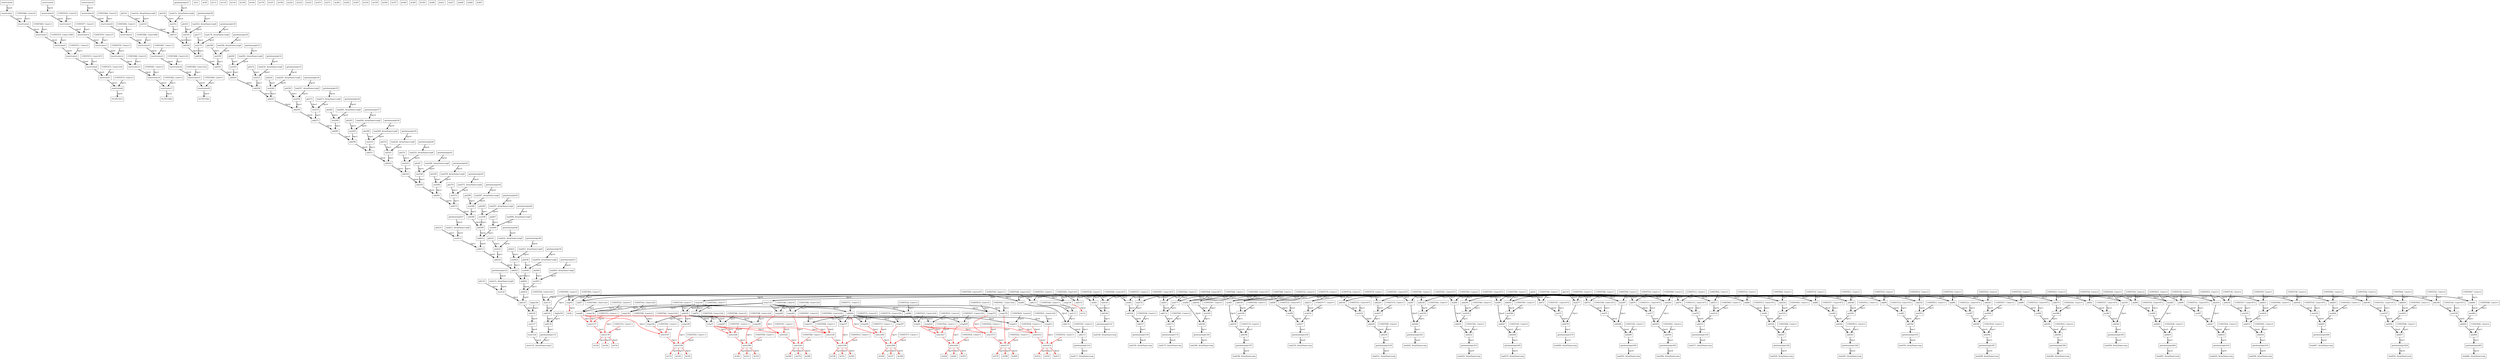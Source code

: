 Digraph G {
insertvalue0[label = "insertvalue0", shape = box, color = black];
insertvalue1[label = "insertvalue1", shape = box, color = black];
insertvalue2[label = "insertvalue2", shape = box, color = black];
insertvalue3[label = "insertvalue3", shape = box, color = black];
insertvalue4[label = "insertvalue4", shape = box, color = black];
insertvalue5[label = "insertvalue5", shape = box, color = black];
insertvalue6[label = "insertvalue6", shape = box, color = black];
insertvalue7[label = "insertvalue7", shape = box, color = black];
insertvalue8[label = "insertvalue8", shape = box, color = black];
insertvalue9[label = "insertvalue9", shape = box, color = black];
insertvalue10[label = "insertvalue10", shape = box, color = black];
insertvalue11[label = "insertvalue11", shape = box, color = black];
insertvalue12[label = "insertvalue12", shape = box, color = black];
insertvalue13[label = "insertvalue13", shape = box, color = black];
insertvalue14[label = "insertvalue14", shape = box, color = black];
insertvalue15[label = "insertvalue15", shape = box, color = black];
insertvalue16[label = "insertvalue16", shape = box, color = black];
insertvalue17[label = "insertvalue17", shape = box, color = black];
insertvalue18[label = "insertvalue18", shape = box, color = black];
insertvalue19[label = "insertvalue19", shape = box, color = black];
insertvalue20[label = "insertvalue20", shape = box, color = black];
insertvalue21[label = "insertvalue21", shape = box, color = black];
insertvalue22[label = "insertvalue22", shape = box, color = black];
insertvalue23[label = "insertvalue23", shape = box, color = black];
insertvalue24[label = "insertvalue24", shape = box, color = black];
insertvalue25[label = "insertvalue25", shape = box, color = black];
insertvalue26[label = "insertvalue26", shape = box, color = black];
getelementptr27[label = "getelementptr27", shape = box, color = black];
getelementptr28[label = "getelementptr28", shape = box, color = black];
getelementptr29[label = "getelementptr29", shape = box, color = black];
getelementptr30[label = "getelementptr30", shape = box, color = black];
getelementptr31[label = "getelementptr31", shape = box, color = black];
getelementptr32[label = "getelementptr32", shape = box, color = black];
getelementptr33[label = "getelementptr33", shape = box, color = black];
getelementptr34[label = "getelementptr34", shape = box, color = black];
getelementptr35[label = "getelementptr35", shape = box, color = black];
getelementptr36[label = "getelementptr36", shape = box, color = black];
getelementptr37[label = "getelementptr37", shape = box, color = black];
getelementptr38[label = "getelementptr38", shape = box, color = black];
getelementptr39[label = "getelementptr39", shape = box, color = black];
getelementptr40[label = "getelementptr40", shape = box, color = black];
getelementptr41[label = "getelementptr41", shape = box, color = black];
getelementptr42[label = "getelementptr42", shape = box, color = black];
getelementptr43[label = "getelementptr43", shape = box, color = black];
getelementptr44[label = "getelementptr44", shape = box, color = black];
getelementptr45[label = "getelementptr45", shape = box, color = black];
getelementptr46[label = "getelementptr46", shape = box, color = black];
getelementptr47[label = "getelementptr47", shape = box, color = black];
getelementptr48[label = "getelementptr48", shape = box, color = black];
getelementptr49[label = "getelementptr49", shape = box, color = black];
getelementptr50[label = "getelementptr50", shape = box, color = black];
getelementptr51[label = "getelementptr51", shape = box, color = black];
getelementptr52[label = "getelementptr52", shape = box, color = black];
br53[label = "br53", shape = box, color = black];
phi54[label = "phi54", shape = box, color = black];
icmp55[label = "icmp55", shape = box, color = black];
br56[label = "br56", shape = box, color = black];
add57[label = "add57", shape = box, color = black];
br58[label = "br58", shape = box, color = black];
trunc59[label = "trunc59", shape = box, color = black];
icmp60[label = "icmp60", shape = box, color = black];
mul61[label = "mul61", shape = box, color = black];
mul62[label = "mul62", shape = box, color = black];
mul63[label = "mul63", shape = box, color = black];
mul64[label = "mul64", shape = box, color = black];
mul65[label = "mul65", shape = box, color = black];
mul66[label = "mul66", shape = box, color = black];
mul67[label = "mul67", shape = box, color = black];
mul68[label = "mul68", shape = box, color = black];
mul69[label = "mul69", shape = box, color = black];
add70[label = "add70", shape = box, color = black];
icmp71[label = "icmp71", shape = box, color = black];
add72[label = "add72", shape = box, color = black];
mul73[label = "mul73", shape = box, color = black];
add74[label = "add74", shape = box, color = black];
mul75[label = "mul75", shape = box, color = black];
add76[label = "add76", shape = box, color = black];
mul77[label = "mul77", shape = box, color = black];
add78[label = "add78", shape = box, color = black];
mul79[label = "mul79", shape = box, color = black];
add80[label = "add80", shape = box, color = black];
mul81[label = "mul81", shape = box, color = black];
add82[label = "add82", shape = box, color = black];
mul83[label = "mul83", shape = box, color = black];
add84[label = "add84", shape = box, color = black];
mul85[label = "mul85", shape = box, color = black];
add86[label = "add86", shape = box, color = black];
mul87[label = "mul87", shape = box, color = black];
add88[label = "add88", shape = box, color = black];
mul89[label = "mul89", shape = box, color = black];
add90[label = "add90", shape = box, color = black];
icmp91[label = "icmp91", shape = box, color = black];
add92[label = "add92", shape = box, color = black];
mul93[label = "mul93", shape = box, color = black];
add94[label = "add94", shape = box, color = black];
mul95[label = "mul95", shape = box, color = black];
add96[label = "add96", shape = box, color = black];
mul97[label = "mul97", shape = box, color = black];
add98[label = "add98", shape = box, color = black];
mul99[label = "mul99", shape = box, color = black];
add100[label = "add100", shape = box, color = black];
mul101[label = "mul101", shape = box, color = black];
add102[label = "add102", shape = box, color = black];
mul103[label = "mul103", shape = box, color = black];
add104[label = "add104", shape = box, color = black];
mul105[label = "mul105", shape = box, color = black];
add106[label = "add106", shape = box, color = black];
mul107[label = "mul107", shape = box, color = black];
add108[label = "add108", shape = box, color = black];
mul109[label = "mul109", shape = box, color = black];
mul110[label = "mul110", shape = box, color = black];
br111[label = "br111", shape = box, color = black];
add112[label = "add112", shape = box, color = black];
mul113[label = "mul113", shape = box, color = black];
add114[label = "add114", shape = box, color = black];
add115[label = "add115", shape = box, color = black];
getelementptr116[label = "getelementptr116", shape = box, color = black];
load117[label = "load117, ArrayName=arg", shape = box, color = black];
br118[label = "br118", shape = box, color = black];
phi119[label = "phi119", shape = box, color = black];
icmp120[label = "icmp120", shape = box, color = black];
br121[label = "br121", shape = box, color = black];
phi122[label = "phi122", shape = box, color = black];
load123[label = "load123, ArrayName=arg9", shape = box, color = black];
mul124[label = "mul124", shape = box, color = black];
add125[label = "add125", shape = box, color = black];
add126[label = "add126", shape = box, color = black];
sext127[label = "sext127", shape = box, color = black];
trunc128[label = "trunc128", shape = box, color = black];
add129[label = "add129", shape = box, color = black];
add130[label = "add130", shape = box, color = black];
getelementptr131[label = "getelementptr131", shape = box, color = black];
store132[label = "store132, ArrayName=arg11", shape = box, color = black];
add133[label = "add133", shape = box, color = black];
br134[label = "br134", shape = box, color = black];
trunc135[label = "trunc135", shape = box, color = black];
icmp136[label = "icmp136", shape = box, color = black];
select137[label = "select137", shape = box, color = black];
icmp138[label = "icmp138", shape = box, color = black];
select139[label = "select139", shape = box, color = black];
br140[label = "br140", shape = box, color = black];
phi141[label = "phi141", shape = box, color = black];
load142[label = "load142, ArrayName=arg9", shape = box, color = black];
mul143[label = "mul143", shape = box, color = black];
br144[label = "br144", shape = box, color = black];
mul145[label = "mul145", shape = box, color = black];
add146[label = "add146", shape = box, color = black];
getelementptr147[label = "getelementptr147", shape = box, color = black];
load148[label = "load148, ArrayName=arg", shape = box, color = black];
br149[label = "br149", shape = box, color = black];
phi150[label = "phi150", shape = box, color = black];
load151[label = "load151, ArrayName=arg9", shape = box, color = black];
mul152[label = "mul152", shape = box, color = black];
add153[label = "add153", shape = box, color = black];
br154[label = "br154", shape = box, color = black];
mul155[label = "mul155", shape = box, color = black];
add156[label = "add156", shape = box, color = black];
add157[label = "add157", shape = box, color = black];
getelementptr158[label = "getelementptr158", shape = box, color = black];
load159[label = "load159, ArrayName=arg", shape = box, color = black];
br160[label = "br160", shape = box, color = black];
phi161[label = "phi161", shape = box, color = black];
load162[label = "load162, ArrayName=arg9", shape = box, color = black];
mul163[label = "mul163", shape = box, color = black];
add164[label = "add164", shape = box, color = black];
add165[label = "add165", shape = box, color = black];
icmp166[label = "icmp166", shape = box, color = black];
select167[label = "select167", shape = box, color = black];
icmp168[label = "icmp168", shape = box, color = black];
select169[label = "select169", shape = box, color = black];
br170[label = "br170", shape = box, color = black];
mul171[label = "mul171", shape = box, color = black];
add172[label = "add172", shape = box, color = black];
add173[label = "add173", shape = box, color = black];
getelementptr174[label = "getelementptr174", shape = box, color = black];
load175[label = "load175, ArrayName=arg", shape = box, color = black];
br176[label = "br176", shape = box, color = black];
phi177[label = "phi177", shape = box, color = black];
load178[label = "load178, ArrayName=arg9", shape = box, color = black];
mul179[label = "mul179", shape = box, color = black];
add180[label = "add180", shape = box, color = black];
br181[label = "br181", shape = box, color = black];
add182[label = "add182", shape = box, color = black];
mul183[label = "mul183", shape = box, color = black];
add184[label = "add184", shape = box, color = black];
getelementptr185[label = "getelementptr185", shape = box, color = black];
load186[label = "load186, ArrayName=arg", shape = box, color = black];
br187[label = "br187", shape = box, color = black];
phi188[label = "phi188", shape = box, color = black];
load189[label = "load189, ArrayName=arg9", shape = box, color = black];
mul190[label = "mul190", shape = box, color = black];
add191[label = "add191", shape = box, color = black];
br192[label = "br192", shape = box, color = black];
add193[label = "add193", shape = box, color = black];
mul194[label = "mul194", shape = box, color = black];
add195[label = "add195", shape = box, color = black];
add196[label = "add196", shape = box, color = black];
getelementptr197[label = "getelementptr197", shape = box, color = black];
load198[label = "load198, ArrayName=arg", shape = box, color = black];
br199[label = "br199", shape = box, color = black];
phi200[label = "phi200", shape = box, color = black];
load201[label = "load201, ArrayName=arg9", shape = box, color = black];
mul202[label = "mul202", shape = box, color = black];
add203[label = "add203", shape = box, color = black];
add204[label = "add204", shape = box, color = black];
icmp205[label = "icmp205", shape = box, color = black];
select206[label = "select206", shape = box, color = black];
icmp207[label = "icmp207", shape = box, color = black];
select208[label = "select208", shape = box, color = black];
br209[label = "br209", shape = box, color = black];
phi210[label = "phi210", shape = box, color = black];
load211[label = "load211, ArrayName=arg9", shape = box, color = black];
mul212[label = "mul212", shape = box, color = black];
add213[label = "add213", shape = box, color = black];
br214[label = "br214", shape = box, color = black];
add215[label = "add215", shape = box, color = black];
mul216[label = "mul216", shape = box, color = black];
add217[label = "add217", shape = box, color = black];
getelementptr218[label = "getelementptr218", shape = box, color = black];
load219[label = "load219, ArrayName=arg", shape = box, color = black];
br220[label = "br220", shape = box, color = black];
phi221[label = "phi221", shape = box, color = black];
load222[label = "load222, ArrayName=arg9", shape = box, color = black];
mul223[label = "mul223", shape = box, color = black];
add224[label = "add224", shape = box, color = black];
br225[label = "br225", shape = box, color = black];
add226[label = "add226", shape = box, color = black];
mul227[label = "mul227", shape = box, color = black];
add228[label = "add228", shape = box, color = black];
add229[label = "add229", shape = box, color = black];
getelementptr230[label = "getelementptr230", shape = box, color = black];
load231[label = "load231, ArrayName=arg", shape = box, color = black];
br232[label = "br232", shape = box, color = black];
phi233[label = "phi233", shape = box, color = black];
load234[label = "load234, ArrayName=arg9", shape = box, color = black];
mul235[label = "mul235", shape = box, color = black];
add236[label = "add236", shape = box, color = black];
br237[label = "br237", shape = box, color = black];
add238[label = "add238", shape = box, color = black];
mul239[label = "mul239", shape = box, color = black];
add240[label = "add240", shape = box, color = black];
getelementptr241[label = "getelementptr241", shape = box, color = black];
load242[label = "load242, ArrayName=arg", shape = box, color = black];
br243[label = "br243", shape = box, color = black];
phi244[label = "phi244", shape = box, color = black];
load245[label = "load245, ArrayName=arg9", shape = box, color = black];
mul246[label = "mul246", shape = box, color = black];
add247[label = "add247", shape = box, color = black];
br248[label = "br248", shape = box, color = black];
add249[label = "add249", shape = box, color = black];
mul250[label = "mul250", shape = box, color = black];
add251[label = "add251", shape = box, color = black];
add252[label = "add252", shape = box, color = black];
getelementptr253[label = "getelementptr253", shape = box, color = black];
load254[label = "load254, ArrayName=arg", shape = box, color = black];
br255[label = "br255", shape = box, color = black];
phi256[label = "phi256", shape = box, color = black];
load257[label = "load257, ArrayName=arg9", shape = box, color = black];
mul258[label = "mul258", shape = box, color = black];
add259[label = "add259", shape = box, color = black];
icmp260[label = "icmp260", shape = box, color = black];
select261[label = "select261", shape = box, color = black];
icmp262[label = "icmp262", shape = box, color = black];
select263[label = "select263", shape = box, color = black];
br264[label = "br264", shape = box, color = black];
add265[label = "add265", shape = box, color = black];
mul266[label = "mul266", shape = box, color = black];
add267[label = "add267", shape = box, color = black];
add268[label = "add268", shape = box, color = black];
getelementptr269[label = "getelementptr269", shape = box, color = black];
load270[label = "load270, ArrayName=arg", shape = box, color = black];
br271[label = "br271", shape = box, color = black];
phi272[label = "phi272", shape = box, color = black];
load273[label = "load273, ArrayName=arg9", shape = box, color = black];
mul274[label = "mul274", shape = box, color = black];
add275[label = "add275", shape = box, color = black];
br276[label = "br276", shape = box, color = black];
mul277[label = "mul277", shape = box, color = black];
add278[label = "add278", shape = box, color = black];
getelementptr279[label = "getelementptr279", shape = box, color = black];
load280[label = "load280, ArrayName=arg", shape = box, color = black];
br281[label = "br281", shape = box, color = black];
phi282[label = "phi282", shape = box, color = black];
load283[label = "load283, ArrayName=arg9", shape = box, color = black];
mul284[label = "mul284", shape = box, color = black];
add285[label = "add285", shape = box, color = black];
br286[label = "br286", shape = box, color = black];
mul287[label = "mul287", shape = box, color = black];
add288[label = "add288", shape = box, color = black];
add289[label = "add289", shape = box, color = black];
getelementptr290[label = "getelementptr290", shape = box, color = black];
load291[label = "load291, ArrayName=arg", shape = box, color = black];
br292[label = "br292", shape = box, color = black];
phi293[label = "phi293", shape = box, color = black];
load294[label = "load294, ArrayName=arg9", shape = box, color = black];
mul295[label = "mul295", shape = box, color = black];
add296[label = "add296", shape = box, color = black];
icmp297[label = "icmp297", shape = box, color = black];
select298[label = "select298", shape = box, color = black];
icmp299[label = "icmp299", shape = box, color = black];
select300[label = "select300", shape = box, color = black];
br301[label = "br301", shape = box, color = black];
mul302[label = "mul302", shape = box, color = black];
add303[label = "add303", shape = box, color = black];
add304[label = "add304", shape = box, color = black];
getelementptr305[label = "getelementptr305", shape = box, color = black];
load306[label = "load306, ArrayName=arg", shape = box, color = black];
br307[label = "br307", shape = box, color = black];
phi308[label = "phi308", shape = box, color = black];
load309[label = "load309, ArrayName=arg9", shape = box, color = black];
mul310[label = "mul310", shape = box, color = black];
add311[label = "add311", shape = box, color = black];
br312[label = "br312", shape = box, color = black];
add313[label = "add313", shape = box, color = black];
mul314[label = "mul314", shape = box, color = black];
add315[label = "add315", shape = box, color = black];
getelementptr316[label = "getelementptr316", shape = box, color = black];
load317[label = "load317, ArrayName=arg", shape = box, color = black];
br318[label = "br318", shape = box, color = black];
phi319[label = "phi319", shape = box, color = black];
load320[label = "load320, ArrayName=arg9", shape = box, color = black];
mul321[label = "mul321", shape = box, color = black];
add322[label = "add322", shape = box, color = black];
br323[label = "br323", shape = box, color = black];
add324[label = "add324", shape = box, color = black];
mul325[label = "mul325", shape = box, color = black];
add326[label = "add326", shape = box, color = black];
add327[label = "add327", shape = box, color = black];
getelementptr328[label = "getelementptr328", shape = box, color = black];
load329[label = "load329, ArrayName=arg", shape = box, color = black];
br330[label = "br330", shape = box, color = black];
phi331[label = "phi331", shape = box, color = black];
load332[label = "load332, ArrayName=arg9", shape = box, color = black];
mul333[label = "mul333", shape = box, color = black];
add334[label = "add334", shape = box, color = black];
icmp335[label = "icmp335", shape = box, color = black];
select336[label = "select336", shape = box, color = black];
icmp337[label = "icmp337", shape = box, color = black];
select338[label = "select338", shape = box, color = black];
br339[label = "br339", shape = box, color = black];
add340[label = "add340", shape = box, color = black];
mul341[label = "mul341", shape = box, color = black];
add342[label = "add342", shape = box, color = black];
add343[label = "add343", shape = box, color = black];
getelementptr344[label = "getelementptr344", shape = box, color = black];
load345[label = "load345, ArrayName=arg", shape = box, color = black];
br346[label = "br346", shape = box, color = black];
phi347[label = "phi347", shape = box, color = black];
load348[label = "load348, ArrayName=arg9", shape = box, color = black];
mul349[label = "mul349", shape = box, color = black];
add350[label = "add350", shape = box, color = black];
br351[label = "br351", shape = box, color = black];
add352[label = "add352", shape = box, color = black];
mul353[label = "mul353", shape = box, color = black];
add354[label = "add354", shape = box, color = black];
getelementptr355[label = "getelementptr355", shape = box, color = black];
load356[label = "load356, ArrayName=arg", shape = box, color = black];
br357[label = "br357", shape = box, color = black];
phi358[label = "phi358", shape = box, color = black];
load359[label = "load359, ArrayName=arg9", shape = box, color = black];
mul360[label = "mul360", shape = box, color = black];
add361[label = "add361", shape = box, color = black];
br362[label = "br362", shape = box, color = black];
add363[label = "add363", shape = box, color = black];
mul364[label = "mul364", shape = box, color = black];
add365[label = "add365", shape = box, color = black];
add366[label = "add366", shape = box, color = black];
getelementptr367[label = "getelementptr367", shape = box, color = black];
load368[label = "load368, ArrayName=arg", shape = box, color = black];
br369[label = "br369", shape = box, color = black];
phi370[label = "phi370", shape = box, color = black];
load371[label = "load371, ArrayName=arg9", shape = box, color = black];
mul372[label = "mul372", shape = box, color = black];
add373[label = "add373", shape = box, color = black];
icmp374[label = "icmp374", shape = box, color = black];
select375[label = "select375", shape = box, color = black];
icmp376[label = "icmp376", shape = box, color = black];
select377[label = "select377", shape = box, color = black];
br378[label = "br378", shape = box, color = black];
add379[label = "add379", shape = box, color = black];
mul380[label = "mul380", shape = box, color = black];
add381[label = "add381", shape = box, color = black];
add382[label = "add382", shape = box, color = black];
getelementptr383[label = "getelementptr383", shape = box, color = black];
load384[label = "load384, ArrayName=arg", shape = box, color = black];
br385[label = "br385", shape = box, color = black];
phi386[label = "phi386", shape = box, color = black];
load387[label = "load387, ArrayName=arg9", shape = box, color = black];
mul388[label = "mul388", shape = box, color = black];
add389[label = "add389", shape = box, color = black];
br390[label = "br390", shape = box, color = black];
mul391[label = "mul391", shape = box, color = black];
add392[label = "add392", shape = box, color = black];
getelementptr393[label = "getelementptr393", shape = box, color = black];
load394[label = "load394, ArrayName=arg", shape = box, color = black];
br395[label = "br395", shape = box, color = black];
phi396[label = "phi396", shape = box, color = black];
load397[label = "load397, ArrayName=arg9", shape = box, color = black];
mul398[label = "mul398", shape = box, color = black];
add399[label = "add399", shape = box, color = black];
br400[label = "br400", shape = box, color = black];
mul401[label = "mul401", shape = box, color = black];
add402[label = "add402", shape = box, color = black];
add403[label = "add403", shape = box, color = black];
getelementptr404[label = "getelementptr404", shape = box, color = black];
load405[label = "load405, ArrayName=arg", shape = box, color = black];
br406[label = "br406", shape = box, color = black];
phi407[label = "phi407", shape = box, color = black];
load408[label = "load408, ArrayName=arg9", shape = box, color = black];
mul409[label = "mul409", shape = box, color = black];
add410[label = "add410", shape = box, color = black];
icmp411[label = "icmp411", shape = box, color = black];
select412[label = "select412", shape = box, color = black];
icmp413[label = "icmp413", shape = box, color = black];
select414[label = "select414", shape = box, color = black];
br415[label = "br415", shape = box, color = black];
mul416[label = "mul416", shape = box, color = black];
add417[label = "add417", shape = box, color = black];
add418[label = "add418", shape = box, color = black];
getelementptr419[label = "getelementptr419", shape = box, color = black];
load420[label = "load420, ArrayName=arg", shape = box, color = black];
br421[label = "br421", shape = box, color = black];
phi422[label = "phi422", shape = box, color = black];
load423[label = "load423, ArrayName=arg9", shape = box, color = black];
mul424[label = "mul424", shape = box, color = black];
add425[label = "add425", shape = box, color = black];
icmp426[label = "icmp426", shape = box, color = black];
select427[label = "select427", shape = box, color = black];
icmp428[label = "icmp428", shape = box, color = black];
select429[label = "select429", shape = box, color = black];
br430[label = "br430", shape = box, color = black];
add431[label = "add431", shape = box, color = black];
mul432[label = "mul432", shape = box, color = black];
add433[label = "add433", shape = box, color = black];
add434[label = "add434", shape = box, color = black];
getelementptr435[label = "getelementptr435", shape = box, color = black];
load436[label = "load436, ArrayName=arg", shape = box, color = black];
br437[label = "br437", shape = box, color = black];
phi438[label = "phi438", shape = box, color = black];
load439[label = "load439, ArrayName=arg9", shape = box, color = black];
mul440[label = "mul440", shape = box, color = black];
add441[label = "add441", shape = box, color = black];
br442[label = "br442", shape = box, color = black];
add443[label = "add443", shape = box, color = black];
mul444[label = "mul444", shape = box, color = black];
add445[label = "add445", shape = box, color = black];
getelementptr446[label = "getelementptr446", shape = box, color = black];
load447[label = "load447, ArrayName=arg", shape = box, color = black];
br448[label = "br448", shape = box, color = black];
phi449[label = "phi449", shape = box, color = black];
load450[label = "load450, ArrayName=arg9", shape = box, color = black];
mul451[label = "mul451", shape = box, color = black];
add452[label = "add452", shape = box, color = black];
br453[label = "br453", shape = box, color = black];
add454[label = "add454", shape = box, color = black];
mul455[label = "mul455", shape = box, color = black];
add456[label = "add456", shape = box, color = black];
add457[label = "add457", shape = box, color = black];
getelementptr458[label = "getelementptr458", shape = box, color = black];
load459[label = "load459, ArrayName=arg", shape = box, color = black];
br460[label = "br460", shape = box, color = black];
add461[label = "add461", shape = box, color = black];
mul462[label = "mul462", shape = box, color = black];
add463[label = "add463", shape = box, color = black];
add464[label = "add464", shape = box, color = black];
getelementptr465[label = "getelementptr465", shape = box, color = black];
load466[label = "load466, ArrayName=arg", shape = box, color = black];
br467[label = "br467", shape = box, color = black];
CONST468[label = "CONST468, Const=0", shape = box, color = black];
CONST469[label = "CONST469, Const=1", shape = box, color = black];
CONST470[label = "CONST470, Const=3360", shape = box, color = black];
CONST471[label = "CONST471, Const=5", shape = box, color = black];
CONST472[label = "CONST472, Const=672", shape = box, color = black];
CONST473[label = "CONST473, Const=224", shape = box, color = black];
CONST474[label = "CONST474, Const=3", shape = box, color = black];
OUTPUT475[label = "OUTPUT475", shape = box, color = black];
CONST476[label = "CONST476, Const=0", shape = box, color = black];
CONST477[label = "CONST477, Const=1", shape = box, color = black];
CONST478[label = "CONST478, Const=27", shape = box, color = black];
CONST479[label = "CONST479, Const=3", shape = box, color = black];
CONST480[label = "CONST480, Const=9", shape = box, color = black];
CONST481[label = "CONST481, Const=3", shape = box, color = black];
CONST482[label = "CONST482, Const=3", shape = box, color = black];
OUTPUT483[label = "OUTPUT483", shape = box, color = black];
CONST484[label = "CONST484, Const=0", shape = box, color = black];
CONST485[label = "CONST485, Const=1", shape = box, color = black];
CONST486[label = "CONST486, Const=666", shape = box, color = black];
CONST487[label = "CONST487, Const=3", shape = box, color = black];
CONST488[label = "CONST488, Const=222", shape = box, color = black];
CONST489[label = "CONST489, Const=222", shape = box, color = black];
CONST490[label = "CONST490, Const=1", shape = box, color = black];
OUTPUT491[label = "OUTPUT491", shape = box, color = black];
CONST492[label = "CONST492, Const=3", shape = box, color = black];
CONST493[label = "CONST493, Const=1", shape = box, color = black];
CONST494[label = "CONST494, Const=224", shape = box, color = black];
CONST495[label = "CONST495, Const=672", shape = box, color = black];
CONST496[label = "CONST496, Const=672", shape = box, color = black];
CONST497[label = "CONST497, Const=672", shape = box, color = black];
CONST498[label = "CONST498, Const=672", shape = box, color = black];
CONST499[label = "CONST499, Const=672", shape = box, color = black];
CONST500[label = "CONST500, Const=672", shape = box, color = black];
CONST501[label = "CONST501, Const=672", shape = box, color = black];
CONST502[label = "CONST502, Const=672", shape = box, color = black];
CONST503[label = "CONST503, Const=672", shape = box, color = black];
CONST504[label = "CONST504, Const=1", shape = box, color = black];
CONST505[label = "CONST505, Const=224", shape = box, color = black];
CONST506[label = "CONST506, Const=1", shape = box, color = black];
CONST507[label = "CONST507, Const=672", shape = box, color = black];
CONST508[label = "CONST508, Const=1", shape = box, color = black];
CONST509[label = "CONST509, Const=672", shape = box, color = black];
CONST510[label = "CONST510, Const=1", shape = box, color = black];
CONST511[label = "CONST511, Const=672", shape = box, color = black];
CONST512[label = "CONST512, Const=1", shape = box, color = black];
CONST513[label = "CONST513, Const=672", shape = box, color = black];
CONST514[label = "CONST514, Const=1", shape = box, color = black];
CONST515[label = "CONST515, Const=672", shape = box, color = black];
CONST516[label = "CONST516, Const=1", shape = box, color = black];
CONST517[label = "CONST517, Const=672", shape = box, color = black];
CONST518[label = "CONST518, Const=1", shape = box, color = black];
CONST519[label = "CONST519, Const=672", shape = box, color = black];
CONST520[label = "CONST520, Const=1", shape = box, color = black];
CONST521[label = "CONST521, Const=672", shape = box, color = black];
CONST522[label = "CONST522, Const=1", shape = box, color = black];
CONST523[label = "CONST523, Const=672", shape = box, color = black];
CONST524[label = "CONST524, Const=2", shape = box, color = black];
CONST525[label = "CONST525, Const=224", shape = box, color = black];
CONST526[label = "CONST526, Const=2", shape = box, color = black];
CONST527[label = "CONST527, Const=672", shape = box, color = black];
CONST528[label = "CONST528, Const=2", shape = box, color = black];
CONST529[label = "CONST529, Const=672", shape = box, color = black];
CONST530[label = "CONST530, Const=2", shape = box, color = black];
CONST531[label = "CONST531, Const=672", shape = box, color = black];
CONST532[label = "CONST532, Const=2", shape = box, color = black];
CONST533[label = "CONST533, Const=672", shape = box, color = black];
CONST534[label = "CONST534, Const=2", shape = box, color = black];
CONST535[label = "CONST535, Const=672", shape = box, color = black];
CONST536[label = "CONST536, Const=2", shape = box, color = black];
CONST537[label = "CONST537, Const=672", shape = box, color = black];
CONST538[label = "CONST538, Const=2", shape = box, color = black];
CONST539[label = "CONST539, Const=672", shape = box, color = black];
CONST540[label = "CONST540, Const=2", shape = box, color = black];
CONST541[label = "CONST541, Const=672", shape = box, color = black];
CONST542[label = "CONST542, Const=2", shape = box, color = black];
CONST543[label = "CONST543, Const=672", shape = box, color = black];
CONST544[label = "CONST544, Const=222", shape = box, color = black];
CONST545[label = "CONST545, Const=1", shape = box, color = black];
CONST546[label = "CONST546, Const=3", shape = box, color = black];
CONST547[label = "CONST547, Const=2", shape = box, color = black];
CONST548[label = "CONST548, Const=222", shape = box, color = black];
ArgIn549[label = "ArgIn549", shape = box, color = black];
ArgIn550[label = "ArgIn550", shape = box, color = black];
CONST551[label = "CONST551, Const=1", shape = box, color = black];
CONST552[label = "CONST552, Const=0", shape = box, color = black];
CONST553[label = "CONST553, Const=-1", shape = box, color = black];
CONST554[label = "CONST554, Const=224", shape = box, color = black];
CONST555[label = "CONST555, Const=-1", shape = box, color = black];
CONST556[label = "CONST556, Const=3", shape = box, color = black];
CONST557[label = "CONST557, Const=3", shape = box, color = black];
CONST558[label = "CONST558, Const=1", shape = box, color = black];
CONST559[label = "CONST559, Const=1", shape = box, color = black];
CONST560[label = "CONST560, Const=0", shape = box, color = black];
CONST561[label = "CONST561, Const=-1", shape = box, color = black];
CONST562[label = "CONST562, Const=224", shape = box, color = black];
CONST563[label = "CONST563, Const=-1", shape = box, color = black];
CONST564[label = "CONST564, Const=3", shape = box, color = black];
CONST565[label = "CONST565, Const=2", shape = box, color = black];
CONST566[label = "CONST566, Const=1", shape = box, color = black];
CONST567[label = "CONST567, Const=3", shape = box, color = black];
CONST568[label = "CONST568, Const=1", shape = box, color = black];
CONST569[label = "CONST569, Const=3", shape = box, color = black];
CONST570[label = "CONST570, Const=1", shape = box, color = black];
CONST571[label = "CONST571, Const=2", shape = box, color = black];
CONST572[label = "CONST572, Const=0", shape = box, color = black];
CONST573[label = "CONST573, Const=-1", shape = box, color = black];
CONST574[label = "CONST574, Const=224", shape = box, color = black];
CONST575[label = "CONST575, Const=-1", shape = box, color = black];
CONST576[label = "CONST576, Const=1", shape = box, color = black];
CONST577[label = "CONST577, Const=3", shape = box, color = black];
CONST578[label = "CONST578, Const=1", shape = box, color = black];
CONST579[label = "CONST579, Const=3", shape = box, color = black];
CONST580[label = "CONST580, Const=1", shape = box, color = black];
CONST581[label = "CONST581, Const=2", shape = box, color = black];
CONST582[label = "CONST582, Const=3", shape = box, color = black];
CONST583[label = "CONST583, Const=2", shape = box, color = black];
CONST584[label = "CONST584, Const=3", shape = box, color = black];
CONST585[label = "CONST585, Const=1", shape = box, color = black];
CONST586[label = "CONST586, Const=0", shape = box, color = black];
CONST587[label = "CONST587, Const=-1", shape = box, color = black];
CONST588[label = "CONST588, Const=224", shape = box, color = black];
CONST589[label = "CONST589, Const=-1", shape = box, color = black];
CONST590[label = "CONST590, Const=2", shape = box, color = black];
CONST591[label = "CONST591, Const=3", shape = box, color = black];
CONST592[label = "CONST592, Const=2", shape = box, color = black];
CONST593[label = "CONST593, Const=3", shape = box, color = black];
CONST594[label = "CONST594, Const=3", shape = box, color = black];
CONST595[label = "CONST595, Const=1", shape = box, color = black];
CONST596[label = "CONST596, Const=0", shape = box, color = black];
CONST597[label = "CONST597, Const=-1", shape = box, color = black];
CONST598[label = "CONST598, Const=224", shape = box, color = black];
CONST599[label = "CONST599, Const=-1", shape = box, color = black];
CONST600[label = "CONST600, Const=3", shape = box, color = black];
CONST601[label = "CONST601, Const=2", shape = box, color = black];
CONST602[label = "CONST602, Const=1", shape = box, color = black];
CONST603[label = "CONST603, Const=3", shape = box, color = black];
CONST604[label = "CONST604, Const=1", shape = box, color = black];
CONST605[label = "CONST605, Const=3", shape = box, color = black];
CONST606[label = "CONST606, Const=1", shape = box, color = black];
CONST607[label = "CONST607, Const=0", shape = box, color = black];
CONST608[label = "CONST608, Const=-1", shape = box, color = black];
CONST609[label = "CONST609, Const=224", shape = box, color = black];
CONST610[label = "CONST610, Const=-1", shape = box, color = black];
CONST611[label = "CONST611, Const=1", shape = box, color = black];
CONST612[label = "CONST612, Const=3", shape = box, color = black];
CONST613[label = "CONST613, Const=2", shape = box, color = black];
CONST614[label = "CONST614, Const=2", shape = box, color = black];
CONST615[label = "CONST615, Const=3", shape = box, color = black];
CONST616[label = "CONST616, Const=2", shape = box, color = black];
CONST617[label = "CONST617, Const=3", shape = box, color = black];
CONST618[label = "CONST618, Const=1", shape = box, color = black];
CONST619[label = "CONST619, Const=0", shape = box, color = black];
CONST620[label = "CONST620, Const=-1", shape = box, color = black];
CONST621[label = "CONST621, Const=224", shape = box, color = black];
CONST622[label = "CONST622, Const=-1", shape = box, color = black];
CONST623[label = "CONST623, Const=2", shape = box, color = black];
CONST624[label = "CONST624, Const=3", shape = box, color = black];
CONST625[label = "CONST625, Const=2", shape = box, color = black];
CONST626[label = "CONST626, Const=3", shape = box, color = black];
CONST627[label = "CONST627, Const=3", shape = box, color = black];
CONST628[label = "CONST628, Const=1", shape = box, color = black];
CONST629[label = "CONST629, Const=0", shape = box, color = black];
CONST630[label = "CONST630, Const=-1", shape = box, color = black];
CONST631[label = "CONST631, Const=224", shape = box, color = black];
CONST632[label = "CONST632, Const=-1", shape = box, color = black];
CONST633[label = "CONST633, Const=3", shape = box, color = black];
CONST634[label = "CONST634, Const=2", shape = box, color = black];
CONST635[label = "CONST635, Const=0", shape = box, color = black];
CONST636[label = "CONST636, Const=-1", shape = box, color = black];
CONST637[label = "CONST637, Const=224", shape = box, color = black];
CONST638[label = "CONST638, Const=-1", shape = box, color = black];
CONST639[label = "CONST639, Const=1", shape = box, color = black];
CONST640[label = "CONST640, Const=3", shape = box, color = black];
CONST641[label = "CONST641, Const=2", shape = box, color = black];
CONST642[label = "CONST642, Const=2", shape = box, color = black];
CONST643[label = "CONST643, Const=3", shape = box, color = black];
CONST644[label = "CONST644, Const=2", shape = box, color = black];
CONST645[label = "CONST645, Const=3", shape = box, color = black];
CONST646[label = "CONST646, Const=1", shape = box, color = black];
CONST647[label = "CONST647, Const=2", shape = box, color = black];
CONST648[label = "CONST648, Const=3", shape = box, color = black];
CONST649[label = "CONST649, Const=2", shape = box, color = black];
insertvalue0 -> insertvalue1[color = black, style = bold, label = "Op=0"];
insertvalue1 -> insertvalue2[color = black, style = bold, label = "Op=0"];
CONST468 -> insertvalue2[color = black, style = bold, label = "Op=1"];
insertvalue2 -> insertvalue3[color = black, style = bold, label = "Op=0"];
CONST469 -> insertvalue3[color = black, style = bold, label = "Op=1"];
insertvalue3 -> insertvalue4[color = black, style = bold, label = "Op=0"];
CONST470 -> insertvalue4[color = black, style = bold, label = "Op=1"];
insertvalue4 -> insertvalue5[color = black, style = bold, label = "Op=0"];
CONST471 -> insertvalue5[color = black, style = bold, label = "Op=1"];
insertvalue5 -> insertvalue6[color = black, style = bold, label = "Op=0"];
CONST472 -> insertvalue6[color = black, style = bold, label = "Op=1"];
insertvalue6 -> insertvalue7[color = black, style = bold, label = "Op=0"];
CONST473 -> insertvalue7[color = black, style = bold, label = "Op=1"];
insertvalue7 -> insertvalue8[color = black, style = bold, label = "Op=0"];
CONST474 -> insertvalue8[color = black, style = bold, label = "Op=1"];
insertvalue8 -> OUTPUT475[color = black, style = bold, label = "Op=0"];
insertvalue9 -> insertvalue10[color = black, style = bold, label = "Op=0"];
insertvalue10 -> insertvalue11[color = black, style = bold, label = "Op=0"];
CONST476 -> insertvalue11[color = black, style = bold, label = "Op=1"];
insertvalue11 -> insertvalue12[color = black, style = bold, label = "Op=0"];
CONST477 -> insertvalue12[color = black, style = bold, label = "Op=1"];
insertvalue12 -> insertvalue13[color = black, style = bold, label = "Op=0"];
CONST478 -> insertvalue13[color = black, style = bold, label = "Op=1"];
insertvalue13 -> insertvalue14[color = black, style = bold, label = "Op=0"];
CONST479 -> insertvalue14[color = black, style = bold, label = "Op=1"];
insertvalue14 -> insertvalue15[color = black, style = bold, label = "Op=0"];
CONST480 -> insertvalue15[color = black, style = bold, label = "Op=1"];
insertvalue15 -> insertvalue16[color = black, style = bold, label = "Op=0"];
CONST481 -> insertvalue16[color = black, style = bold, label = "Op=1"];
insertvalue16 -> insertvalue17[color = black, style = bold, label = "Op=0"];
CONST482 -> insertvalue17[color = black, style = bold, label = "Op=1"];
insertvalue17 -> OUTPUT483[color = black, style = bold, label = "Op=0"];
insertvalue18 -> insertvalue19[color = black, style = bold, label = "Op=0"];
insertvalue19 -> insertvalue20[color = black, style = bold, label = "Op=0"];
CONST484 -> insertvalue20[color = black, style = bold, label = "Op=1"];
insertvalue20 -> insertvalue21[color = black, style = bold, label = "Op=0"];
CONST485 -> insertvalue21[color = black, style = bold, label = "Op=1"];
insertvalue21 -> insertvalue22[color = black, style = bold, label = "Op=0"];
CONST486 -> insertvalue22[color = black, style = bold, label = "Op=1"];
insertvalue22 -> insertvalue23[color = black, style = bold, label = "Op=0"];
CONST487 -> insertvalue23[color = black, style = bold, label = "Op=1"];
insertvalue23 -> insertvalue24[color = black, style = bold, label = "Op=0"];
CONST488 -> insertvalue24[color = black, style = bold, label = "Op=1"];
insertvalue24 -> insertvalue25[color = black, style = bold, label = "Op=0"];
CONST489 -> insertvalue25[color = black, style = bold, label = "Op=1"];
insertvalue25 -> insertvalue26[color = black, style = bold, label = "Op=0"];
CONST490 -> insertvalue26[color = black, style = bold, label = "Op=1"];
insertvalue26 -> OUTPUT491[color = black, style = bold, label = "Op=0"];
getelementptr27 -> load151[color = black, style = bold, label = "Op=0"];
getelementptr28 -> load162[color = black, style = bold, label = "Op=0"];
getelementptr29 -> load178[color = black, style = bold, label = "Op=0"];
getelementptr30 -> load189[color = black, style = bold, label = "Op=0"];
getelementptr31 -> load201[color = black, style = bold, label = "Op=0"];
getelementptr32 -> load234[color = black, style = bold, label = "Op=0"];
getelementptr33 -> load245[color = black, style = bold, label = "Op=0"];
getelementptr34 -> load257[color = black, style = bold, label = "Op=0"];
getelementptr35 -> load273[color = black, style = bold, label = "Op=0"];
getelementptr36 -> load283[color = black, style = bold, label = "Op=0"];
getelementptr37 -> load294[color = black, style = bold, label = "Op=0"];
getelementptr38 -> load309[color = black, style = bold, label = "Op=0"];
getelementptr39 -> load320[color = black, style = bold, label = "Op=0"];
getelementptr40 -> load332[color = black, style = bold, label = "Op=0"];
getelementptr41 -> load348[color = black, style = bold, label = "Op=0"];
getelementptr42 -> load359[color = black, style = bold, label = "Op=0"];
getelementptr43 -> load371[color = black, style = bold, label = "Op=0"];
getelementptr44 -> load387[color = black, style = bold, label = "Op=0"];
getelementptr45 -> load397[color = black, style = bold, label = "Op=0"];
getelementptr46 -> load408[color = black, style = bold, label = "Op=0"];
getelementptr47 -> load211[color = black, style = bold, label = "Op=0"];
getelementptr48 -> load222[color = black, style = bold, label = "Op=0"];
getelementptr49 -> load423[color = black, style = bold, label = "Op=0"];
getelementptr50 -> load439[color = black, style = bold, label = "Op=0"];
getelementptr51 -> load450[color = black, style = bold, label = "Op=0"];
getelementptr52 -> load123[color = black, style = bold, label = "Op=0"];
phi54 -> add57[color = black, style = bold, label = "Op=0"];
phi54 -> mul110[color = black, style = bold, label = "Op=0"];
phi54 -> add108[color = black, style = bold, label = "Op=0"];
phi54 -> add106[color = black, style = bold, label = "Op=0"];
phi54 -> add104[color = black, style = bold, label = "Op=0"];
phi54 -> add102[color = black, style = bold, label = "Op=0"];
phi54 -> add100[color = black, style = bold, label = "Op=0"];
phi54 -> add98[color = black, style = bold, label = "Op=0"];
phi54 -> add96[color = black, style = bold, label = "Op=0"];
phi54 -> add94[color = black, style = bold, label = "Op=0"];
phi54 -> add92[color = black, style = bold, label = "Op=0"];
phi54 -> add88[color = black, style = bold, label = "Op=0"];
phi54 -> add86[color = black, style = bold, label = "Op=0"];
phi54 -> add84[color = black, style = bold, label = "Op=0"];
phi54 -> add82[color = black, style = bold, label = "Op=0"];
phi54 -> add80[color = black, style = bold, label = "Op=0"];
phi54 -> add78[color = black, style = bold, label = "Op=0"];
phi54 -> add76[color = black, style = bold, label = "Op=0"];
phi54 -> add74[color = black, style = bold, label = "Op=0"];
phi54 -> add72[color = black, style = bold, label = "Op=0"];
phi54 -> mul69[color = black, style = bold, label = "Op=0"];
phi54 -> mul68[color = black, style = bold, label = "Op=0"];
phi54 -> mul67[color = black, style = bold, label = "Op=0"];
phi54 -> mul66[color = black, style = bold, label = "Op=0"];
phi54 -> mul65[color = black, style = bold, label = "Op=0"];
phi54 -> mul64[color = black, style = bold, label = "Op=0"];
phi54 -> mul63[color = black, style = bold, label = "Op=0"];
phi54 -> mul62[color = black, style = bold, label = "Op=0"];
phi54 -> mul61[color = black, style = bold, label = "Op=0"];
phi54 -> trunc59[color = black, style = bold, label = "Op=0"];
phi54 -> icmp55[color = black, style = bold, label = "Op=0"];
CONST492 -> icmp55[color = black, style = bold, label = "Op=1"];
icmp55 -> br56[color = red, style = bold, label = "Op=0"];
CONST493 -> add57[color = black, style = bold, label = "Op=1"];
trunc59 -> add90[color = black, style = bold, label = "Op=0"];
trunc59 -> add70[color = black, style = bold, label = "Op=0"];
trunc59 -> icmp60[color = black, style = bold, label = "Op=0"];
CONST494 -> icmp60[color = black, style = bold, label = "Op=1"];
icmp60 -> select206[color = red, style = bold, label = "Op=2"];
icmp60 -> select167[color = red, style = bold, label = "Op=2"];
icmp60 -> select137[color = red, style = bold, label = "Op=2"];
CONST495 -> mul61[color = black, style = bold, label = "Op=1"];
mul61 -> add146[color = black, style = bold, label = "Op=0"];
CONST496 -> mul62[color = black, style = bold, label = "Op=1"];
mul62 -> add156[color = black, style = bold, label = "Op=0"];
CONST497 -> mul63[color = black, style = bold, label = "Op=1"];
mul63 -> add172[color = black, style = bold, label = "Op=0"];
CONST498 -> mul64[color = black, style = bold, label = "Op=1"];
mul64 -> add184[color = black, style = bold, label = "Op=0"];
CONST499 -> mul65[color = black, style = bold, label = "Op=1"];
mul65 -> add195[color = black, style = bold, label = "Op=0"];
CONST500 -> mul66[color = black, style = bold, label = "Op=1"];
mul66 -> add114[color = black, style = bold, label = "Op=0"];
CONST501 -> mul67[color = black, style = bold, label = "Op=1"];
mul67 -> add240[color = black, style = bold, label = "Op=0"];
CONST502 -> mul68[color = black, style = bold, label = "Op=1"];
mul68 -> add251[color = black, style = bold, label = "Op=0"];
CONST503 -> mul69[color = black, style = bold, label = "Op=1"];
mul69 -> add267[color = black, style = bold, label = "Op=0"];
CONST504 -> add70[color = black, style = bold, label = "Op=1"];
add70 -> icmp71[color = black, style = bold, label = "Op=0"];
CONST505 -> icmp71[color = black, style = bold, label = "Op=1"];
icmp71 -> select336[color = red, style = bold, label = "Op=2"];
icmp71 -> select298[color = red, style = bold, label = "Op=2"];
icmp71 -> select261[color = red, style = bold, label = "Op=2"];
CONST506 -> add72[color = black, style = bold, label = "Op=1"];
add72 -> mul73[color = black, style = bold, label = "Op=0"];
CONST507 -> mul73[color = black, style = bold, label = "Op=1"];
mul73 -> add278[color = black, style = bold, label = "Op=0"];
CONST508 -> add74[color = black, style = bold, label = "Op=1"];
add74 -> mul75[color = black, style = bold, label = "Op=0"];
CONST509 -> mul75[color = black, style = bold, label = "Op=1"];
mul75 -> add288[color = black, style = bold, label = "Op=0"];
CONST510 -> add76[color = black, style = bold, label = "Op=1"];
add76 -> mul77[color = black, style = bold, label = "Op=0"];
CONST511 -> mul77[color = black, style = bold, label = "Op=1"];
mul77 -> add303[color = black, style = bold, label = "Op=0"];
CONST512 -> add78[color = black, style = bold, label = "Op=1"];
add78 -> mul79[color = black, style = bold, label = "Op=0"];
CONST513 -> mul79[color = black, style = bold, label = "Op=1"];
mul79 -> add315[color = black, style = bold, label = "Op=0"];
CONST514 -> add80[color = black, style = bold, label = "Op=1"];
add80 -> mul81[color = black, style = bold, label = "Op=0"];
CONST515 -> mul81[color = black, style = bold, label = "Op=1"];
mul81 -> add326[color = black, style = bold, label = "Op=0"];
CONST516 -> add82[color = black, style = bold, label = "Op=1"];
add82 -> mul83[color = black, style = bold, label = "Op=0"];
CONST517 -> mul83[color = black, style = bold, label = "Op=1"];
mul83 -> add342[color = black, style = bold, label = "Op=0"];
CONST518 -> add84[color = black, style = bold, label = "Op=1"];
add84 -> mul85[color = black, style = bold, label = "Op=0"];
CONST519 -> mul85[color = black, style = bold, label = "Op=1"];
mul85 -> add354[color = black, style = bold, label = "Op=0"];
CONST520 -> add86[color = black, style = bold, label = "Op=1"];
add86 -> mul87[color = black, style = bold, label = "Op=0"];
CONST521 -> mul87[color = black, style = bold, label = "Op=1"];
mul87 -> add365[color = black, style = bold, label = "Op=0"];
CONST522 -> add88[color = black, style = bold, label = "Op=1"];
add88 -> mul89[color = black, style = bold, label = "Op=0"];
CONST523 -> mul89[color = black, style = bold, label = "Op=1"];
mul89 -> add381[color = black, style = bold, label = "Op=0"];
CONST524 -> add90[color = black, style = bold, label = "Op=1"];
add90 -> icmp91[color = black, style = bold, label = "Op=0"];
CONST525 -> icmp91[color = black, style = bold, label = "Op=1"];
icmp91 -> select427[color = red, style = bold, label = "Op=2"];
icmp91 -> select412[color = red, style = bold, label = "Op=2"];
icmp91 -> select375[color = red, style = bold, label = "Op=2"];
CONST526 -> add92[color = black, style = bold, label = "Op=1"];
add92 -> mul93[color = black, style = bold, label = "Op=0"];
CONST527 -> mul93[color = black, style = bold, label = "Op=1"];
mul93 -> add392[color = black, style = bold, label = "Op=0"];
CONST528 -> add94[color = black, style = bold, label = "Op=1"];
add94 -> mul95[color = black, style = bold, label = "Op=0"];
CONST529 -> mul95[color = black, style = bold, label = "Op=1"];
mul95 -> add402[color = black, style = bold, label = "Op=0"];
CONST530 -> add96[color = black, style = bold, label = "Op=1"];
add96 -> mul97[color = black, style = bold, label = "Op=0"];
CONST531 -> mul97[color = black, style = bold, label = "Op=1"];
mul97 -> add417[color = black, style = bold, label = "Op=0"];
CONST532 -> add98[color = black, style = bold, label = "Op=1"];
add98 -> mul99[color = black, style = bold, label = "Op=0"];
CONST533 -> mul99[color = black, style = bold, label = "Op=1"];
mul99 -> add217[color = black, style = bold, label = "Op=0"];
CONST534 -> add100[color = black, style = bold, label = "Op=1"];
add100 -> mul101[color = black, style = bold, label = "Op=0"];
CONST535 -> mul101[color = black, style = bold, label = "Op=1"];
mul101 -> add228[color = black, style = bold, label = "Op=0"];
CONST536 -> add102[color = black, style = bold, label = "Op=1"];
add102 -> mul103[color = black, style = bold, label = "Op=0"];
CONST537 -> mul103[color = black, style = bold, label = "Op=1"];
mul103 -> add433[color = black, style = bold, label = "Op=0"];
CONST538 -> add104[color = black, style = bold, label = "Op=1"];
add104 -> mul105[color = black, style = bold, label = "Op=0"];
CONST539 -> mul105[color = black, style = bold, label = "Op=1"];
mul105 -> add445[color = black, style = bold, label = "Op=0"];
CONST540 -> add106[color = black, style = bold, label = "Op=1"];
add106 -> mul107[color = black, style = bold, label = "Op=0"];
CONST541 -> mul107[color = black, style = bold, label = "Op=1"];
mul107 -> add456[color = black, style = bold, label = "Op=0"];
CONST542 -> add108[color = black, style = bold, label = "Op=1"];
add108 -> mul109[color = black, style = bold, label = "Op=0"];
CONST543 -> mul109[color = black, style = bold, label = "Op=1"];
mul109 -> add463[color = black, style = bold, label = "Op=0"];
CONST544 -> mul110[color = black, style = bold, label = "Op=1"];
mul110 -> add129[color = black, style = bold, label = "Op=0"];
CONST545 -> add112[color = black, style = bold, label = "Op=1"];
add112 -> mul113[color = black, style = bold, label = "Op=0"];
CONST546 -> mul113[color = black, style = bold, label = "Op=1"];
mul113 -> add114[color = black, style = bold, label = "Op=1"];
add114 -> add115[color = black, style = bold, label = "Op=0"];
CONST547 -> add115[color = black, style = bold, label = "Op=1"];
add115 -> getelementptr116[color = black, style = bold, label = "Op=1"];
getelementptr116 -> load117[color = black, style = bold, label = "Op=0"];
phi119 -> add133[color = black, style = bold, label = "Op=0"];
phi119 -> add129[color = black, style = bold, label = "Op=1"];
phi119 -> add461[color = black, style = bold, label = "Op=0"];
phi119 -> add454[color = black, style = bold, label = "Op=0"];
phi119 -> add443[color = black, style = bold, label = "Op=0"];
phi119 -> add431[color = black, style = bold, label = "Op=0"];
phi119 -> add226[color = black, style = bold, label = "Op=0"];
phi119 -> add215[color = black, style = bold, label = "Op=0"];
phi119 -> mul416[color = black, style = bold, label = "Op=0"];
phi119 -> mul401[color = black, style = bold, label = "Op=0"];
phi119 -> mul391[color = black, style = bold, label = "Op=0"];
phi119 -> add379[color = black, style = bold, label = "Op=0"];
phi119 -> add363[color = black, style = bold, label = "Op=0"];
phi119 -> add352[color = black, style = bold, label = "Op=0"];
phi119 -> add340[color = black, style = bold, label = "Op=0"];
phi119 -> add324[color = black, style = bold, label = "Op=0"];
phi119 -> add313[color = black, style = bold, label = "Op=0"];
phi119 -> mul302[color = black, style = bold, label = "Op=0"];
phi119 -> mul287[color = black, style = bold, label = "Op=0"];
phi119 -> mul277[color = black, style = bold, label = "Op=0"];
phi119 -> add265[color = black, style = bold, label = "Op=0"];
phi119 -> add249[color = black, style = bold, label = "Op=0"];
phi119 -> add238[color = black, style = bold, label = "Op=0"];
phi119 -> add112[color = black, style = bold, label = "Op=0"];
phi119 -> add193[color = black, style = bold, label = "Op=0"];
phi119 -> add182[color = black, style = bold, label = "Op=0"];
phi119 -> mul171[color = black, style = bold, label = "Op=0"];
phi119 -> mul155[color = black, style = bold, label = "Op=0"];
phi119 -> mul145[color = black, style = bold, label = "Op=0"];
phi119 -> trunc135[color = black, style = bold, label = "Op=0"];
phi119 -> icmp120[color = black, style = bold, label = "Op=0"];
CONST548 -> icmp120[color = black, style = bold, label = "Op=1"];
icmp120 -> br121[color = red, style = bold, label = "Op=0"];
phi122 -> mul124[color = black, style = bold, label = "Op=1"];
load123 -> mul124[color = black, style = bold, label = "Op=0"];
mul124 -> add125[color = black, style = bold, label = "Op=1"];
add125 -> add126[color = black, style = bold, label = "Op=0"];
ArgIn549 -> add126[color = black, style = bold, label = "Op=1"];
add126 -> sext127[color = black, style = bold, label = "Op=0"];
sext127 -> trunc128[color = black, style = bold, label = "Op=0"];
trunc128 -> store132[color = black, style = bold, label = "Op=0"];
add129 -> add130[color = black, style = bold, label = "Op=0"];
ArgIn550 -> add130[color = black, style = bold, label = "Op=1"];
add130 -> getelementptr131[color = black, style = bold, label = "Op=1"];
getelementptr131 -> store132[color = black, style = bold, label = "Op=1"];
CONST551 -> add133[color = black, style = bold, label = "Op=1"];
trunc135 -> icmp376[color = black, style = bold, label = "Op=0"];
trunc135 -> icmp374[color = black, style = bold, label = "Op=0"];
trunc135 -> icmp262[color = black, style = bold, label = "Op=0"];
trunc135 -> icmp260[color = black, style = bold, label = "Op=0"];
trunc135 -> add204[color = black, style = bold, label = "Op=0"];
trunc135 -> add165[color = black, style = bold, label = "Op=0"];
trunc135 -> icmp138[color = black, style = bold, label = "Op=0"];
trunc135 -> icmp136[color = black, style = bold, label = "Op=0"];
CONST552 -> icmp136[color = black, style = bold, label = "Op=1"];
icmp136 -> select137[color = red, style = bold, label = "Op=1"];
CONST553 -> select137[color = red, style = bold, label = "Op=0"];
select137 -> select139[color = red, style = bold, label = "Op=2"];
CONST554 -> icmp138[color = black, style = bold, label = "Op=1"];
icmp138 -> select139[color = red, style = bold, label = "Op=1"];
CONST555 -> select139[color = red, style = bold, label = "Op=0"];
select139 -> br154[color = red, style = bold, label = "Op=0"];
select139 -> br144[color = red, style = bold, label = "Op=0"];
select139 -> br140[color = red, style = bold, label = "Op=0"];
phi141 -> mul143[color = black, style = bold, label = "Op=1"];
load142 -> mul143[color = black, style = bold, label = "Op=0"];
mul143 -> add153[color = black, style = bold, label = "Op=0"];
CONST556 -> mul145[color = black, style = bold, label = "Op=1"];
mul145 -> add146[color = black, style = bold, label = "Op=1"];
add146 -> getelementptr147[color = black, style = bold, label = "Op=1"];
getelementptr147 -> load148[color = black, style = bold, label = "Op=0"];
phi150 -> mul152[color = black, style = bold, label = "Op=1"];
load151 -> mul152[color = black, style = bold, label = "Op=0"];
mul152 -> add153[color = black, style = bold, label = "Op=1"];
add153 -> add164[color = black, style = bold, label = "Op=0"];
CONST557 -> mul155[color = black, style = bold, label = "Op=1"];
mul155 -> add156[color = black, style = bold, label = "Op=1"];
add156 -> add157[color = black, style = bold, label = "Op=0"];
CONST558 -> add157[color = black, style = bold, label = "Op=1"];
add157 -> getelementptr158[color = black, style = bold, label = "Op=1"];
getelementptr158 -> load159[color = black, style = bold, label = "Op=0"];
phi161 -> mul163[color = black, style = bold, label = "Op=1"];
load162 -> mul163[color = black, style = bold, label = "Op=0"];
mul163 -> add164[color = black, style = bold, label = "Op=1"];
add164 -> add180[color = black, style = bold, label = "Op=0"];
CONST559 -> add165[color = black, style = bold, label = "Op=1"];
add165 -> icmp413[color = black, style = bold, label = "Op=0"];
add165 -> icmp411[color = black, style = bold, label = "Op=0"];
add165 -> icmp299[color = black, style = bold, label = "Op=0"];
add165 -> icmp297[color = black, style = bold, label = "Op=0"];
add165 -> icmp168[color = black, style = bold, label = "Op=0"];
add165 -> icmp166[color = black, style = bold, label = "Op=0"];
CONST560 -> icmp166[color = black, style = bold, label = "Op=1"];
icmp166 -> select167[color = red, style = bold, label = "Op=1"];
CONST561 -> select167[color = red, style = bold, label = "Op=0"];
select167 -> select169[color = red, style = bold, label = "Op=2"];
CONST562 -> icmp168[color = black, style = bold, label = "Op=1"];
icmp168 -> select169[color = red, style = bold, label = "Op=1"];
CONST563 -> select169[color = red, style = bold, label = "Op=0"];
select169 -> br192[color = red, style = bold, label = "Op=0"];
select169 -> br181[color = red, style = bold, label = "Op=0"];
select169 -> br170[color = red, style = bold, label = "Op=0"];
CONST564 -> mul171[color = black, style = bold, label = "Op=1"];
mul171 -> add172[color = black, style = bold, label = "Op=1"];
add172 -> add173[color = black, style = bold, label = "Op=0"];
CONST565 -> add173[color = black, style = bold, label = "Op=1"];
add173 -> getelementptr174[color = black, style = bold, label = "Op=1"];
getelementptr174 -> load175[color = black, style = bold, label = "Op=0"];
phi177 -> mul179[color = black, style = bold, label = "Op=1"];
load178 -> mul179[color = black, style = bold, label = "Op=0"];
mul179 -> add180[color = black, style = bold, label = "Op=1"];
add180 -> add191[color = black, style = bold, label = "Op=0"];
CONST566 -> add182[color = black, style = bold, label = "Op=1"];
add182 -> mul183[color = black, style = bold, label = "Op=0"];
CONST567 -> mul183[color = black, style = bold, label = "Op=1"];
mul183 -> add184[color = black, style = bold, label = "Op=1"];
add184 -> getelementptr185[color = black, style = bold, label = "Op=1"];
getelementptr185 -> load186[color = black, style = bold, label = "Op=0"];
phi188 -> mul190[color = black, style = bold, label = "Op=1"];
load189 -> mul190[color = black, style = bold, label = "Op=0"];
mul190 -> add191[color = black, style = bold, label = "Op=1"];
add191 -> add203[color = black, style = bold, label = "Op=0"];
CONST568 -> add193[color = black, style = bold, label = "Op=1"];
add193 -> mul194[color = black, style = bold, label = "Op=0"];
CONST569 -> mul194[color = black, style = bold, label = "Op=1"];
mul194 -> add195[color = black, style = bold, label = "Op=1"];
add195 -> add196[color = black, style = bold, label = "Op=0"];
CONST570 -> add196[color = black, style = bold, label = "Op=1"];
add196 -> getelementptr197[color = black, style = bold, label = "Op=1"];
getelementptr197 -> load198[color = black, style = bold, label = "Op=0"];
phi200 -> mul202[color = black, style = bold, label = "Op=1"];
load201 -> mul202[color = black, style = bold, label = "Op=0"];
mul202 -> add203[color = black, style = bold, label = "Op=1"];
add203 -> add236[color = black, style = bold, label = "Op=0"];
CONST571 -> add204[color = black, style = bold, label = "Op=1"];
add204 -> icmp428[color = black, style = bold, label = "Op=0"];
add204 -> icmp426[color = black, style = bold, label = "Op=0"];
add204 -> icmp337[color = black, style = bold, label = "Op=0"];
add204 -> icmp335[color = black, style = bold, label = "Op=0"];
add204 -> icmp207[color = black, style = bold, label = "Op=0"];
add204 -> icmp205[color = black, style = bold, label = "Op=0"];
CONST572 -> icmp205[color = black, style = bold, label = "Op=1"];
icmp205 -> select206[color = red, style = bold, label = "Op=1"];
CONST573 -> select206[color = red, style = bold, label = "Op=0"];
select206 -> select208[color = red, style = bold, label = "Op=2"];
CONST574 -> icmp207[color = black, style = bold, label = "Op=1"];
icmp207 -> select208[color = red, style = bold, label = "Op=1"];
CONST575 -> select208[color = red, style = bold, label = "Op=0"];
select208 -> br248[color = red, style = bold, label = "Op=0"];
select208 -> br237[color = red, style = bold, label = "Op=0"];
select208 -> br209[color = red, style = bold, label = "Op=0"];
phi210 -> mul212[color = black, style = bold, label = "Op=1"];
load211 -> mul212[color = black, style = bold, label = "Op=0"];
mul212 -> add213[color = black, style = bold, label = "Op=1"];
add213 -> add224[color = black, style = bold, label = "Op=0"];
CONST576 -> add215[color = black, style = bold, label = "Op=1"];
add215 -> mul216[color = black, style = bold, label = "Op=0"];
CONST577 -> mul216[color = black, style = bold, label = "Op=1"];
mul216 -> add217[color = black, style = bold, label = "Op=1"];
add217 -> getelementptr218[color = black, style = bold, label = "Op=1"];
getelementptr218 -> load219[color = black, style = bold, label = "Op=0"];
phi221 -> mul223[color = black, style = bold, label = "Op=1"];
load222 -> mul223[color = black, style = bold, label = "Op=0"];
mul223 -> add224[color = black, style = bold, label = "Op=1"];
add224 -> add425[color = black, style = bold, label = "Op=0"];
CONST578 -> add226[color = black, style = bold, label = "Op=1"];
add226 -> mul227[color = black, style = bold, label = "Op=0"];
CONST579 -> mul227[color = black, style = bold, label = "Op=1"];
mul227 -> add228[color = black, style = bold, label = "Op=1"];
add228 -> add229[color = black, style = bold, label = "Op=0"];
CONST580 -> add229[color = black, style = bold, label = "Op=1"];
add229 -> getelementptr230[color = black, style = bold, label = "Op=1"];
getelementptr230 -> load231[color = black, style = bold, label = "Op=0"];
phi233 -> mul235[color = black, style = bold, label = "Op=1"];
load234 -> mul235[color = black, style = bold, label = "Op=0"];
mul235 -> add236[color = black, style = bold, label = "Op=1"];
add236 -> add247[color = black, style = bold, label = "Op=0"];
CONST581 -> add238[color = black, style = bold, label = "Op=1"];
add238 -> mul239[color = black, style = bold, label = "Op=0"];
CONST582 -> mul239[color = black, style = bold, label = "Op=1"];
mul239 -> add240[color = black, style = bold, label = "Op=1"];
add240 -> getelementptr241[color = black, style = bold, label = "Op=1"];
getelementptr241 -> load242[color = black, style = bold, label = "Op=0"];
phi244 -> mul246[color = black, style = bold, label = "Op=1"];
load245 -> mul246[color = black, style = bold, label = "Op=0"];
mul246 -> add247[color = black, style = bold, label = "Op=1"];
add247 -> add259[color = black, style = bold, label = "Op=0"];
CONST583 -> add249[color = black, style = bold, label = "Op=1"];
add249 -> mul250[color = black, style = bold, label = "Op=0"];
CONST584 -> mul250[color = black, style = bold, label = "Op=1"];
mul250 -> add251[color = black, style = bold, label = "Op=1"];
add251 -> add252[color = black, style = bold, label = "Op=0"];
CONST585 -> add252[color = black, style = bold, label = "Op=1"];
add252 -> getelementptr253[color = black, style = bold, label = "Op=1"];
getelementptr253 -> load254[color = black, style = bold, label = "Op=0"];
phi256 -> mul258[color = black, style = bold, label = "Op=1"];
load257 -> mul258[color = black, style = bold, label = "Op=0"];
mul258 -> add259[color = black, style = bold, label = "Op=1"];
add259 -> add275[color = black, style = bold, label = "Op=0"];
CONST586 -> icmp260[color = black, style = bold, label = "Op=1"];
icmp260 -> select261[color = red, style = bold, label = "Op=1"];
CONST587 -> select261[color = red, style = bold, label = "Op=0"];
select261 -> select263[color = red, style = bold, label = "Op=2"];
CONST588 -> icmp262[color = black, style = bold, label = "Op=1"];
icmp262 -> select263[color = red, style = bold, label = "Op=1"];
CONST589 -> select263[color = red, style = bold, label = "Op=0"];
select263 -> br286[color = red, style = bold, label = "Op=0"];
select263 -> br276[color = red, style = bold, label = "Op=0"];
select263 -> br264[color = red, style = bold, label = "Op=0"];
CONST590 -> add265[color = black, style = bold, label = "Op=1"];
add265 -> mul266[color = black, style = bold, label = "Op=0"];
CONST591 -> mul266[color = black, style = bold, label = "Op=1"];
mul266 -> add267[color = black, style = bold, label = "Op=1"];
add267 -> add268[color = black, style = bold, label = "Op=0"];
CONST592 -> add268[color = black, style = bold, label = "Op=1"];
add268 -> getelementptr269[color = black, style = bold, label = "Op=1"];
getelementptr269 -> load270[color = black, style = bold, label = "Op=0"];
phi272 -> mul274[color = black, style = bold, label = "Op=1"];
load273 -> mul274[color = black, style = bold, label = "Op=0"];
mul274 -> add275[color = black, style = bold, label = "Op=1"];
add275 -> add285[color = black, style = bold, label = "Op=0"];
CONST593 -> mul277[color = black, style = bold, label = "Op=1"];
mul277 -> add278[color = black, style = bold, label = "Op=1"];
add278 -> getelementptr279[color = black, style = bold, label = "Op=1"];
getelementptr279 -> load280[color = black, style = bold, label = "Op=0"];
phi282 -> mul284[color = black, style = bold, label = "Op=1"];
load283 -> mul284[color = black, style = bold, label = "Op=0"];
mul284 -> add285[color = black, style = bold, label = "Op=1"];
add285 -> add296[color = black, style = bold, label = "Op=0"];
CONST594 -> mul287[color = black, style = bold, label = "Op=1"];
mul287 -> add288[color = black, style = bold, label = "Op=1"];
add288 -> add289[color = black, style = bold, label = "Op=0"];
CONST595 -> add289[color = black, style = bold, label = "Op=1"];
add289 -> getelementptr290[color = black, style = bold, label = "Op=1"];
getelementptr290 -> load291[color = black, style = bold, label = "Op=0"];
phi293 -> mul295[color = black, style = bold, label = "Op=1"];
load294 -> mul295[color = black, style = bold, label = "Op=0"];
mul295 -> add296[color = black, style = bold, label = "Op=1"];
add296 -> add311[color = black, style = bold, label = "Op=0"];
CONST596 -> icmp297[color = black, style = bold, label = "Op=1"];
icmp297 -> select298[color = red, style = bold, label = "Op=1"];
CONST597 -> select298[color = red, style = bold, label = "Op=0"];
select298 -> select300[color = red, style = bold, label = "Op=2"];
CONST598 -> icmp299[color = black, style = bold, label = "Op=1"];
icmp299 -> select300[color = red, style = bold, label = "Op=1"];
CONST599 -> select300[color = red, style = bold, label = "Op=0"];
select300 -> br323[color = red, style = bold, label = "Op=0"];
select300 -> br312[color = red, style = bold, label = "Op=0"];
select300 -> br301[color = red, style = bold, label = "Op=0"];
CONST600 -> mul302[color = black, style = bold, label = "Op=1"];
mul302 -> add303[color = black, style = bold, label = "Op=1"];
add303 -> add304[color = black, style = bold, label = "Op=0"];
CONST601 -> add304[color = black, style = bold, label = "Op=1"];
add304 -> getelementptr305[color = black, style = bold, label = "Op=1"];
getelementptr305 -> load306[color = black, style = bold, label = "Op=0"];
phi308 -> mul310[color = black, style = bold, label = "Op=1"];
load309 -> mul310[color = black, style = bold, label = "Op=0"];
mul310 -> add311[color = black, style = bold, label = "Op=1"];
add311 -> add322[color = black, style = bold, label = "Op=0"];
CONST602 -> add313[color = black, style = bold, label = "Op=1"];
add313 -> mul314[color = black, style = bold, label = "Op=0"];
CONST603 -> mul314[color = black, style = bold, label = "Op=1"];
mul314 -> add315[color = black, style = bold, label = "Op=1"];
add315 -> getelementptr316[color = black, style = bold, label = "Op=1"];
getelementptr316 -> load317[color = black, style = bold, label = "Op=0"];
phi319 -> mul321[color = black, style = bold, label = "Op=1"];
load320 -> mul321[color = black, style = bold, label = "Op=0"];
mul321 -> add322[color = black, style = bold, label = "Op=1"];
add322 -> add334[color = black, style = bold, label = "Op=0"];
CONST604 -> add324[color = black, style = bold, label = "Op=1"];
add324 -> mul325[color = black, style = bold, label = "Op=0"];
CONST605 -> mul325[color = black, style = bold, label = "Op=1"];
mul325 -> add326[color = black, style = bold, label = "Op=1"];
add326 -> add327[color = black, style = bold, label = "Op=0"];
CONST606 -> add327[color = black, style = bold, label = "Op=1"];
add327 -> getelementptr328[color = black, style = bold, label = "Op=1"];
getelementptr328 -> load329[color = black, style = bold, label = "Op=0"];
phi331 -> mul333[color = black, style = bold, label = "Op=1"];
load332 -> mul333[color = black, style = bold, label = "Op=0"];
mul333 -> add334[color = black, style = bold, label = "Op=1"];
add334 -> add350[color = black, style = bold, label = "Op=0"];
CONST607 -> icmp335[color = black, style = bold, label = "Op=1"];
icmp335 -> select336[color = red, style = bold, label = "Op=1"];
CONST608 -> select336[color = red, style = bold, label = "Op=0"];
select336 -> select338[color = red, style = bold, label = "Op=2"];
CONST609 -> icmp337[color = black, style = bold, label = "Op=1"];
icmp337 -> select338[color = red, style = bold, label = "Op=1"];
CONST610 -> select338[color = red, style = bold, label = "Op=0"];
select338 -> br362[color = red, style = bold, label = "Op=0"];
select338 -> br351[color = red, style = bold, label = "Op=0"];
select338 -> br339[color = red, style = bold, label = "Op=0"];
CONST611 -> add340[color = black, style = bold, label = "Op=1"];
add340 -> mul341[color = black, style = bold, label = "Op=0"];
CONST612 -> mul341[color = black, style = bold, label = "Op=1"];
mul341 -> add342[color = black, style = bold, label = "Op=1"];
add342 -> add343[color = black, style = bold, label = "Op=0"];
CONST613 -> add343[color = black, style = bold, label = "Op=1"];
add343 -> getelementptr344[color = black, style = bold, label = "Op=1"];
getelementptr344 -> load345[color = black, style = bold, label = "Op=0"];
phi347 -> mul349[color = black, style = bold, label = "Op=1"];
load348 -> mul349[color = black, style = bold, label = "Op=0"];
mul349 -> add350[color = black, style = bold, label = "Op=1"];
add350 -> add361[color = black, style = bold, label = "Op=0"];
CONST614 -> add352[color = black, style = bold, label = "Op=1"];
add352 -> mul353[color = black, style = bold, label = "Op=0"];
CONST615 -> mul353[color = black, style = bold, label = "Op=1"];
mul353 -> add354[color = black, style = bold, label = "Op=1"];
add354 -> getelementptr355[color = black, style = bold, label = "Op=1"];
getelementptr355 -> load356[color = black, style = bold, label = "Op=0"];
phi358 -> mul360[color = black, style = bold, label = "Op=1"];
load359 -> mul360[color = black, style = bold, label = "Op=0"];
mul360 -> add361[color = black, style = bold, label = "Op=1"];
add361 -> add373[color = black, style = bold, label = "Op=0"];
CONST616 -> add363[color = black, style = bold, label = "Op=1"];
add363 -> mul364[color = black, style = bold, label = "Op=0"];
CONST617 -> mul364[color = black, style = bold, label = "Op=1"];
mul364 -> add365[color = black, style = bold, label = "Op=1"];
add365 -> add366[color = black, style = bold, label = "Op=0"];
CONST618 -> add366[color = black, style = bold, label = "Op=1"];
add366 -> getelementptr367[color = black, style = bold, label = "Op=1"];
getelementptr367 -> load368[color = black, style = bold, label = "Op=0"];
phi370 -> mul372[color = black, style = bold, label = "Op=1"];
load371 -> mul372[color = black, style = bold, label = "Op=0"];
mul372 -> add373[color = black, style = bold, label = "Op=1"];
add373 -> add389[color = black, style = bold, label = "Op=0"];
CONST619 -> icmp374[color = black, style = bold, label = "Op=1"];
icmp374 -> select375[color = red, style = bold, label = "Op=1"];
CONST620 -> select375[color = red, style = bold, label = "Op=0"];
select375 -> select377[color = red, style = bold, label = "Op=2"];
CONST621 -> icmp376[color = black, style = bold, label = "Op=1"];
icmp376 -> select377[color = red, style = bold, label = "Op=1"];
CONST622 -> select377[color = red, style = bold, label = "Op=0"];
select377 -> br400[color = red, style = bold, label = "Op=0"];
select377 -> br390[color = red, style = bold, label = "Op=0"];
select377 -> br378[color = red, style = bold, label = "Op=0"];
CONST623 -> add379[color = black, style = bold, label = "Op=1"];
add379 -> mul380[color = black, style = bold, label = "Op=0"];
CONST624 -> mul380[color = black, style = bold, label = "Op=1"];
mul380 -> add381[color = black, style = bold, label = "Op=1"];
add381 -> add382[color = black, style = bold, label = "Op=0"];
CONST625 -> add382[color = black, style = bold, label = "Op=1"];
add382 -> getelementptr383[color = black, style = bold, label = "Op=1"];
getelementptr383 -> load384[color = black, style = bold, label = "Op=0"];
phi386 -> mul388[color = black, style = bold, label = "Op=1"];
load387 -> mul388[color = black, style = bold, label = "Op=0"];
mul388 -> add389[color = black, style = bold, label = "Op=1"];
add389 -> add399[color = black, style = bold, label = "Op=0"];
CONST626 -> mul391[color = black, style = bold, label = "Op=1"];
mul391 -> add392[color = black, style = bold, label = "Op=1"];
add392 -> getelementptr393[color = black, style = bold, label = "Op=1"];
getelementptr393 -> load394[color = black, style = bold, label = "Op=0"];
phi396 -> mul398[color = black, style = bold, label = "Op=1"];
load397 -> mul398[color = black, style = bold, label = "Op=0"];
mul398 -> add399[color = black, style = bold, label = "Op=1"];
add399 -> add410[color = black, style = bold, label = "Op=0"];
CONST627 -> mul401[color = black, style = bold, label = "Op=1"];
mul401 -> add402[color = black, style = bold, label = "Op=1"];
add402 -> add403[color = black, style = bold, label = "Op=0"];
CONST628 -> add403[color = black, style = bold, label = "Op=1"];
add403 -> getelementptr404[color = black, style = bold, label = "Op=1"];
getelementptr404 -> load405[color = black, style = bold, label = "Op=0"];
phi407 -> mul409[color = black, style = bold, label = "Op=1"];
load408 -> mul409[color = black, style = bold, label = "Op=0"];
mul409 -> add410[color = black, style = bold, label = "Op=1"];
add410 -> add213[color = black, style = bold, label = "Op=0"];
CONST629 -> icmp411[color = black, style = bold, label = "Op=1"];
icmp411 -> select412[color = red, style = bold, label = "Op=1"];
CONST630 -> select412[color = red, style = bold, label = "Op=0"];
select412 -> select414[color = red, style = bold, label = "Op=2"];
CONST631 -> icmp413[color = black, style = bold, label = "Op=1"];
icmp413 -> select414[color = red, style = bold, label = "Op=1"];
CONST632 -> select414[color = red, style = bold, label = "Op=0"];
select414 -> br225[color = red, style = bold, label = "Op=0"];
select414 -> br214[color = red, style = bold, label = "Op=0"];
select414 -> br415[color = red, style = bold, label = "Op=0"];
CONST633 -> mul416[color = black, style = bold, label = "Op=1"];
mul416 -> add417[color = black, style = bold, label = "Op=1"];
add417 -> add418[color = black, style = bold, label = "Op=0"];
CONST634 -> add418[color = black, style = bold, label = "Op=1"];
add418 -> getelementptr419[color = black, style = bold, label = "Op=1"];
getelementptr419 -> load420[color = black, style = bold, label = "Op=0"];
phi422 -> mul424[color = black, style = bold, label = "Op=1"];
load423 -> mul424[color = black, style = bold, label = "Op=0"];
mul424 -> add425[color = black, style = bold, label = "Op=1"];
add425 -> add441[color = black, style = bold, label = "Op=0"];
CONST635 -> icmp426[color = black, style = bold, label = "Op=1"];
icmp426 -> select427[color = red, style = bold, label = "Op=1"];
CONST636 -> select427[color = red, style = bold, label = "Op=0"];
select427 -> select429[color = red, style = bold, label = "Op=2"];
CONST637 -> icmp428[color = black, style = bold, label = "Op=1"];
icmp428 -> select429[color = red, style = bold, label = "Op=1"];
CONST638 -> select429[color = red, style = bold, label = "Op=0"];
select429 -> br453[color = red, style = bold, label = "Op=0"];
select429 -> br442[color = red, style = bold, label = "Op=0"];
select429 -> br430[color = red, style = bold, label = "Op=0"];
CONST639 -> add431[color = black, style = bold, label = "Op=1"];
add431 -> mul432[color = black, style = bold, label = "Op=0"];
CONST640 -> mul432[color = black, style = bold, label = "Op=1"];
mul432 -> add433[color = black, style = bold, label = "Op=1"];
add433 -> add434[color = black, style = bold, label = "Op=0"];
CONST641 -> add434[color = black, style = bold, label = "Op=1"];
add434 -> getelementptr435[color = black, style = bold, label = "Op=1"];
getelementptr435 -> load436[color = black, style = bold, label = "Op=0"];
phi438 -> mul440[color = black, style = bold, label = "Op=1"];
load439 -> mul440[color = black, style = bold, label = "Op=0"];
mul440 -> add441[color = black, style = bold, label = "Op=1"];
add441 -> add452[color = black, style = bold, label = "Op=0"];
CONST642 -> add443[color = black, style = bold, label = "Op=1"];
add443 -> mul444[color = black, style = bold, label = "Op=0"];
CONST643 -> mul444[color = black, style = bold, label = "Op=1"];
mul444 -> add445[color = black, style = bold, label = "Op=1"];
add445 -> getelementptr446[color = black, style = bold, label = "Op=1"];
getelementptr446 -> load447[color = black, style = bold, label = "Op=0"];
phi449 -> mul451[color = black, style = bold, label = "Op=1"];
load450 -> mul451[color = black, style = bold, label = "Op=0"];
mul451 -> add452[color = black, style = bold, label = "Op=1"];
add452 -> add125[color = black, style = bold, label = "Op=0"];
CONST644 -> add454[color = black, style = bold, label = "Op=1"];
add454 -> mul455[color = black, style = bold, label = "Op=0"];
CONST645 -> mul455[color = black, style = bold, label = "Op=1"];
mul455 -> add456[color = black, style = bold, label = "Op=1"];
add456 -> add457[color = black, style = bold, label = "Op=0"];
CONST646 -> add457[color = black, style = bold, label = "Op=1"];
add457 -> getelementptr458[color = black, style = bold, label = "Op=1"];
getelementptr458 -> load459[color = black, style = bold, label = "Op=0"];
CONST647 -> add461[color = black, style = bold, label = "Op=1"];
add461 -> mul462[color = black, style = bold, label = "Op=0"];
CONST648 -> mul462[color = black, style = bold, label = "Op=1"];
mul462 -> add463[color = black, style = bold, label = "Op=1"];
add463 -> add464[color = black, style = bold, label = "Op=0"];
CONST649 -> add464[color = black, style = bold, label = "Op=1"];
add464 -> getelementptr465[color = black, style = bold, label = "Op=1"];
getelementptr465 -> load466[color = black, style = bold, label = "Op=0"];
}

